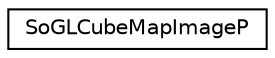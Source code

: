 digraph "Graphical Class Hierarchy"
{
 // LATEX_PDF_SIZE
  edge [fontname="Helvetica",fontsize="10",labelfontname="Helvetica",labelfontsize="10"];
  node [fontname="Helvetica",fontsize="10",shape=record];
  rankdir="LR";
  Node0 [label="SoGLCubeMapImageP",height=0.2,width=0.4,color="black", fillcolor="white", style="filled",URL="$classSoGLCubeMapImageP.html",tooltip=" "];
}
